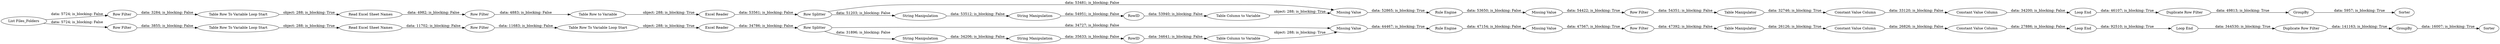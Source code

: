digraph {
	"4088225070517207413_50" [label="Duplicate Row Filter"]
	"4088225070517207413_12" [label="Row Filter"]
	"4088225070517207413_29" [label="Rule Engine"]
	"4088225070517207413_20" [label=Sorter]
	"4088225070517207413_4" [label="Table Row To Variable Loop Start"]
	"4088225070517207413_34" [label="Loop End"]
	"4088225070517207413_14" [label="Missing Value"]
	"4088225070517207413_42" [label=RowID]
	"4088225070517207413_35" [label=GroupBy]
	"4088225070517207413_25" [label="Row Filter"]
	"4088225070517207413_51" [label="Constant Value Column"]
	"4088225070517207413_28" [label="Missing Value"]
	"4088225070517207413_8" [label="Excel Reader"]
	"4088225070517207413_40" [label="String Manipulation"]
	"4088225070517207413_45" [label="Row Splitter"]
	"4088225070517207413_43" [label="String Manipulation"]
	"4088225070517207413_32" [label="Table Manipulator"]
	"4088225070517207413_36" [label=Sorter]
	"4088225070517207413_26" [label="Table Row to Variable"]
	"4088225070517207413_39" [label="Row Splitter"]
	"4088225070517207413_1" [label="List Files_Folders"]
	"4088225070517207413_38" [label="Duplicate Row Filter"]
	"4088225070517207413_11" [label="Missing Value"]
	"4088225070517207413_17" [label="Loop End"]
	"4088225070517207413_13" [label="Table Manipulator"]
	"4088225070517207413_31" [label="Row Filter"]
	"4088225070517207413_23" [label="Read Excel Sheet Names"]
	"4088225070517207413_10" [label="Rule Engine"]
	"4088225070517207413_22" [label="Table Row To Variable Loop Start"]
	"4088225070517207413_41" [label="Table Column to Variable"]
	"4088225070517207413_47" [label="Table Column to Variable"]
	"4088225070517207413_6" [label="Row Filter"]
	"4088225070517207413_3" [label="Row Filter"]
	"4088225070517207413_19" [label=GroupBy]
	"4088225070517207413_46" [label="String Manipulation"]
	"4088225070517207413_49" [label="String Manipulation"]
	"4088225070517207413_48" [label=RowID]
	"4088225070517207413_15" [label="Constant Value Column"]
	"4088225070517207413_27" [label="Excel Reader"]
	"4088225070517207413_5" [label="Read Excel Sheet Names"]
	"4088225070517207413_30" [label="Missing Value"]
	"4088225070517207413_44" [label="Constant Value Column"]
	"4088225070517207413_16" [label="Loop End"]
	"4088225070517207413_2" [label="Row Filter"]
	"4088225070517207413_52" [label="Constant Value Column"]
	"4088225070517207413_7" [label="Table Row To Variable Loop Start"]
	"4088225070517207413_5" -> "4088225070517207413_6" [label="data: 11702; is_blocking: False"]
	"4088225070517207413_2" -> "4088225070517207413_4" [label="data: 3855; is_blocking: False"]
	"4088225070517207413_25" -> "4088225070517207413_26" [label="data: 4883; is_blocking: False"]
	"4088225070517207413_1" -> "4088225070517207413_3" [label="data: 5724; is_blocking: False"]
	"4088225070517207413_3" -> "4088225070517207413_22" [label="data: 3284; is_blocking: False"]
	"4088225070517207413_14" -> "4088225070517207413_10" [label="data: 44467; is_blocking: True"]
	"4088225070517207413_31" -> "4088225070517207413_32" [label="data: 54351; is_blocking: False"]
	"4088225070517207413_22" -> "4088225070517207413_23" [label="object: 288; is_blocking: True"]
	"4088225070517207413_45" -> "4088225070517207413_28" [label="data: 53481; is_blocking: False"]
	"4088225070517207413_11" -> "4088225070517207413_12" [label="data: 47567; is_blocking: True"]
	"4088225070517207413_19" -> "4088225070517207413_20" [label="data: 16007; is_blocking: True"]
	"4088225070517207413_8" -> "4088225070517207413_39" [label="data: 34786; is_blocking: False"]
	"4088225070517207413_10" -> "4088225070517207413_11" [label="data: 47154; is_blocking: False"]
	"4088225070517207413_40" -> "4088225070517207413_43" [label="data: 34206; is_blocking: False"]
	"4088225070517207413_48" -> "4088225070517207413_47" [label="data: 53940; is_blocking: False"]
	"4088225070517207413_47" -> "4088225070517207413_28" [label="object: 288; is_blocking: True"]
	"4088225070517207413_17" -> "4088225070517207413_38" [label="data: 344530; is_blocking: True"]
	"4088225070517207413_13" -> "4088225070517207413_15" [label="data: 26126; is_blocking: True"]
	"4088225070517207413_23" -> "4088225070517207413_25" [label="data: 4982; is_blocking: False"]
	"4088225070517207413_34" -> "4088225070517207413_50" [label="data: 46107; is_blocking: True"]
	"4088225070517207413_39" -> "4088225070517207413_14" [label="data: 34727; is_blocking: False"]
	"4088225070517207413_12" -> "4088225070517207413_13" [label="data: 47392; is_blocking: False"]
	"4088225070517207413_30" -> "4088225070517207413_31" [label="data: 54422; is_blocking: True"]
	"4088225070517207413_50" -> "4088225070517207413_35" [label="data: 49813; is_blocking: True"]
	"4088225070517207413_1" -> "4088225070517207413_2" [label="data: 5724; is_blocking: False"]
	"4088225070517207413_52" -> "4088225070517207413_51" [label="data: 33120; is_blocking: False"]
	"4088225070517207413_43" -> "4088225070517207413_42" [label="data: 35633; is_blocking: False"]
	"4088225070517207413_42" -> "4088225070517207413_41" [label="data: 34641; is_blocking: False"]
	"4088225070517207413_46" -> "4088225070517207413_49" [label="data: 53512; is_blocking: False"]
	"4088225070517207413_6" -> "4088225070517207413_7" [label="data: 11683; is_blocking: False"]
	"4088225070517207413_49" -> "4088225070517207413_48" [label="data: 54951; is_blocking: False"]
	"4088225070517207413_26" -> "4088225070517207413_27" [label="object: 288; is_blocking: True"]
	"4088225070517207413_27" -> "4088225070517207413_45" [label="data: 53561; is_blocking: False"]
	"4088225070517207413_7" -> "4088225070517207413_8" [label="object: 288; is_blocking: True"]
	"4088225070517207413_44" -> "4088225070517207413_16" [label="data: 27886; is_blocking: False"]
	"4088225070517207413_39" -> "4088225070517207413_40" [label="data: 31896; is_blocking: False"]
	"4088225070517207413_45" -> "4088225070517207413_46" [label="data: 51203; is_blocking: False"]
	"4088225070517207413_16" -> "4088225070517207413_17" [label="data: 92510; is_blocking: True"]
	"4088225070517207413_28" -> "4088225070517207413_29" [label="data: 52865; is_blocking: True"]
	"4088225070517207413_35" -> "4088225070517207413_36" [label="data: 5957; is_blocking: True"]
	"4088225070517207413_15" -> "4088225070517207413_44" [label="data: 26826; is_blocking: False"]
	"4088225070517207413_32" -> "4088225070517207413_52" [label="data: 32746; is_blocking: True"]
	"4088225070517207413_51" -> "4088225070517207413_34" [label="data: 34200; is_blocking: False"]
	"4088225070517207413_29" -> "4088225070517207413_30" [label="data: 53650; is_blocking: False"]
	"4088225070517207413_41" -> "4088225070517207413_14" [label="object: 288; is_blocking: True"]
	"4088225070517207413_4" -> "4088225070517207413_5" [label="object: 288; is_blocking: True"]
	"4088225070517207413_38" -> "4088225070517207413_19" [label="data: 141163; is_blocking: True"]
	rankdir=LR
}
